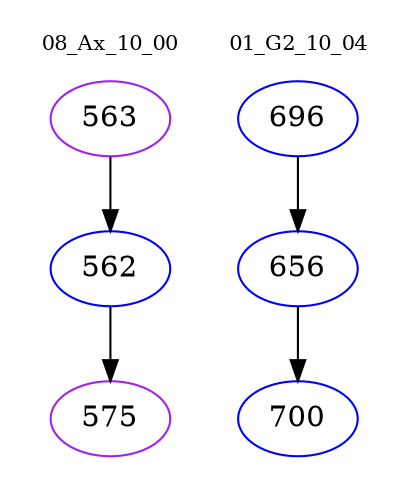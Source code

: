 digraph{
subgraph cluster_0 {
color = white
label = "08_Ax_10_00";
fontsize=10;
T0_563 [label="563", color="purple"]
T0_563 -> T0_562 [color="black"]
T0_562 [label="562", color="blue"]
T0_562 -> T0_575 [color="black"]
T0_575 [label="575", color="purple"]
}
subgraph cluster_1 {
color = white
label = "01_G2_10_04";
fontsize=10;
T1_696 [label="696", color="blue"]
T1_696 -> T1_656 [color="black"]
T1_656 [label="656", color="blue"]
T1_656 -> T1_700 [color="black"]
T1_700 [label="700", color="blue"]
}
}
